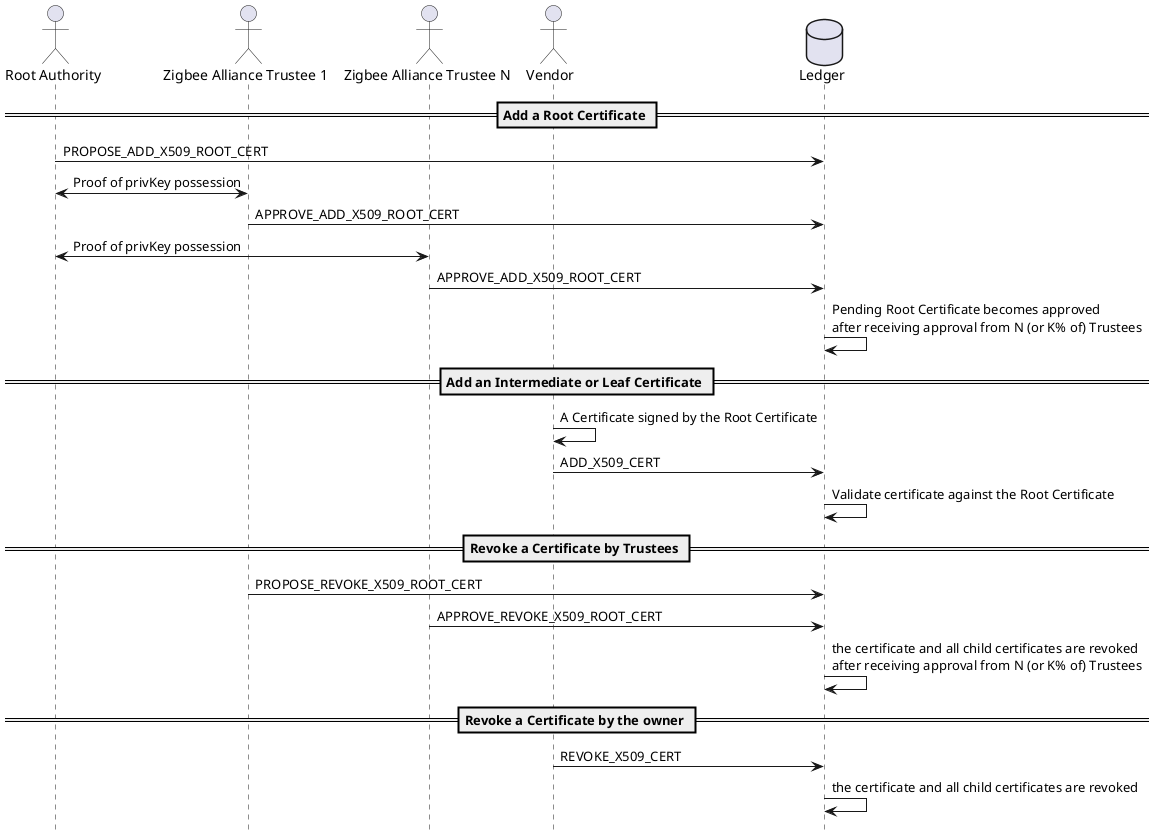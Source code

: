 @startuml
!pragma teoz true
hide footbox

actor "Root Authority" as RA
actor "Zigbee Alliance Trustee 1" as T1
actor "Zigbee Alliance Trustee N" as TN
actor Vendor as V

database Ledger as L

== Add a Root Certificate ==
RA -> L: PROPOSE_ADD_X509_ROOT_CERT
RA <-> T1: Proof of privKey possession
T1 -> L: APPROVE_ADD_X509_ROOT_CERT

RA <-> TN: Proof of privKey possession
TN -> L: APPROVE_ADD_X509_ROOT_CERT

L -> L: Pending Root Certificate becomes approved\nafter receiving approval from N (or K% of) Trustees

== Add an Intermediate or Leaf Certificate ==

V -> V: A Certificate signed by the Root Certificate
V -> L: ADD_X509_CERT
L -> L: Validate certificate against the Root Certificate

== Revoke a Certificate by Trustees ==
T1 -> L: PROPOSE_REVOKE_X509_ROOT_CERT
TN -> L: APPROVE_REVOKE_X509_ROOT_CERT
L -> L:the certificate and all child certificates are revoked\nafter receiving approval from N (or K% of) Trustees

== Revoke a Certificate by the owner ==
V -> L: REVOKE_X509_CERT
L -> L: the certificate and all child certificates are revoked
@enduml

